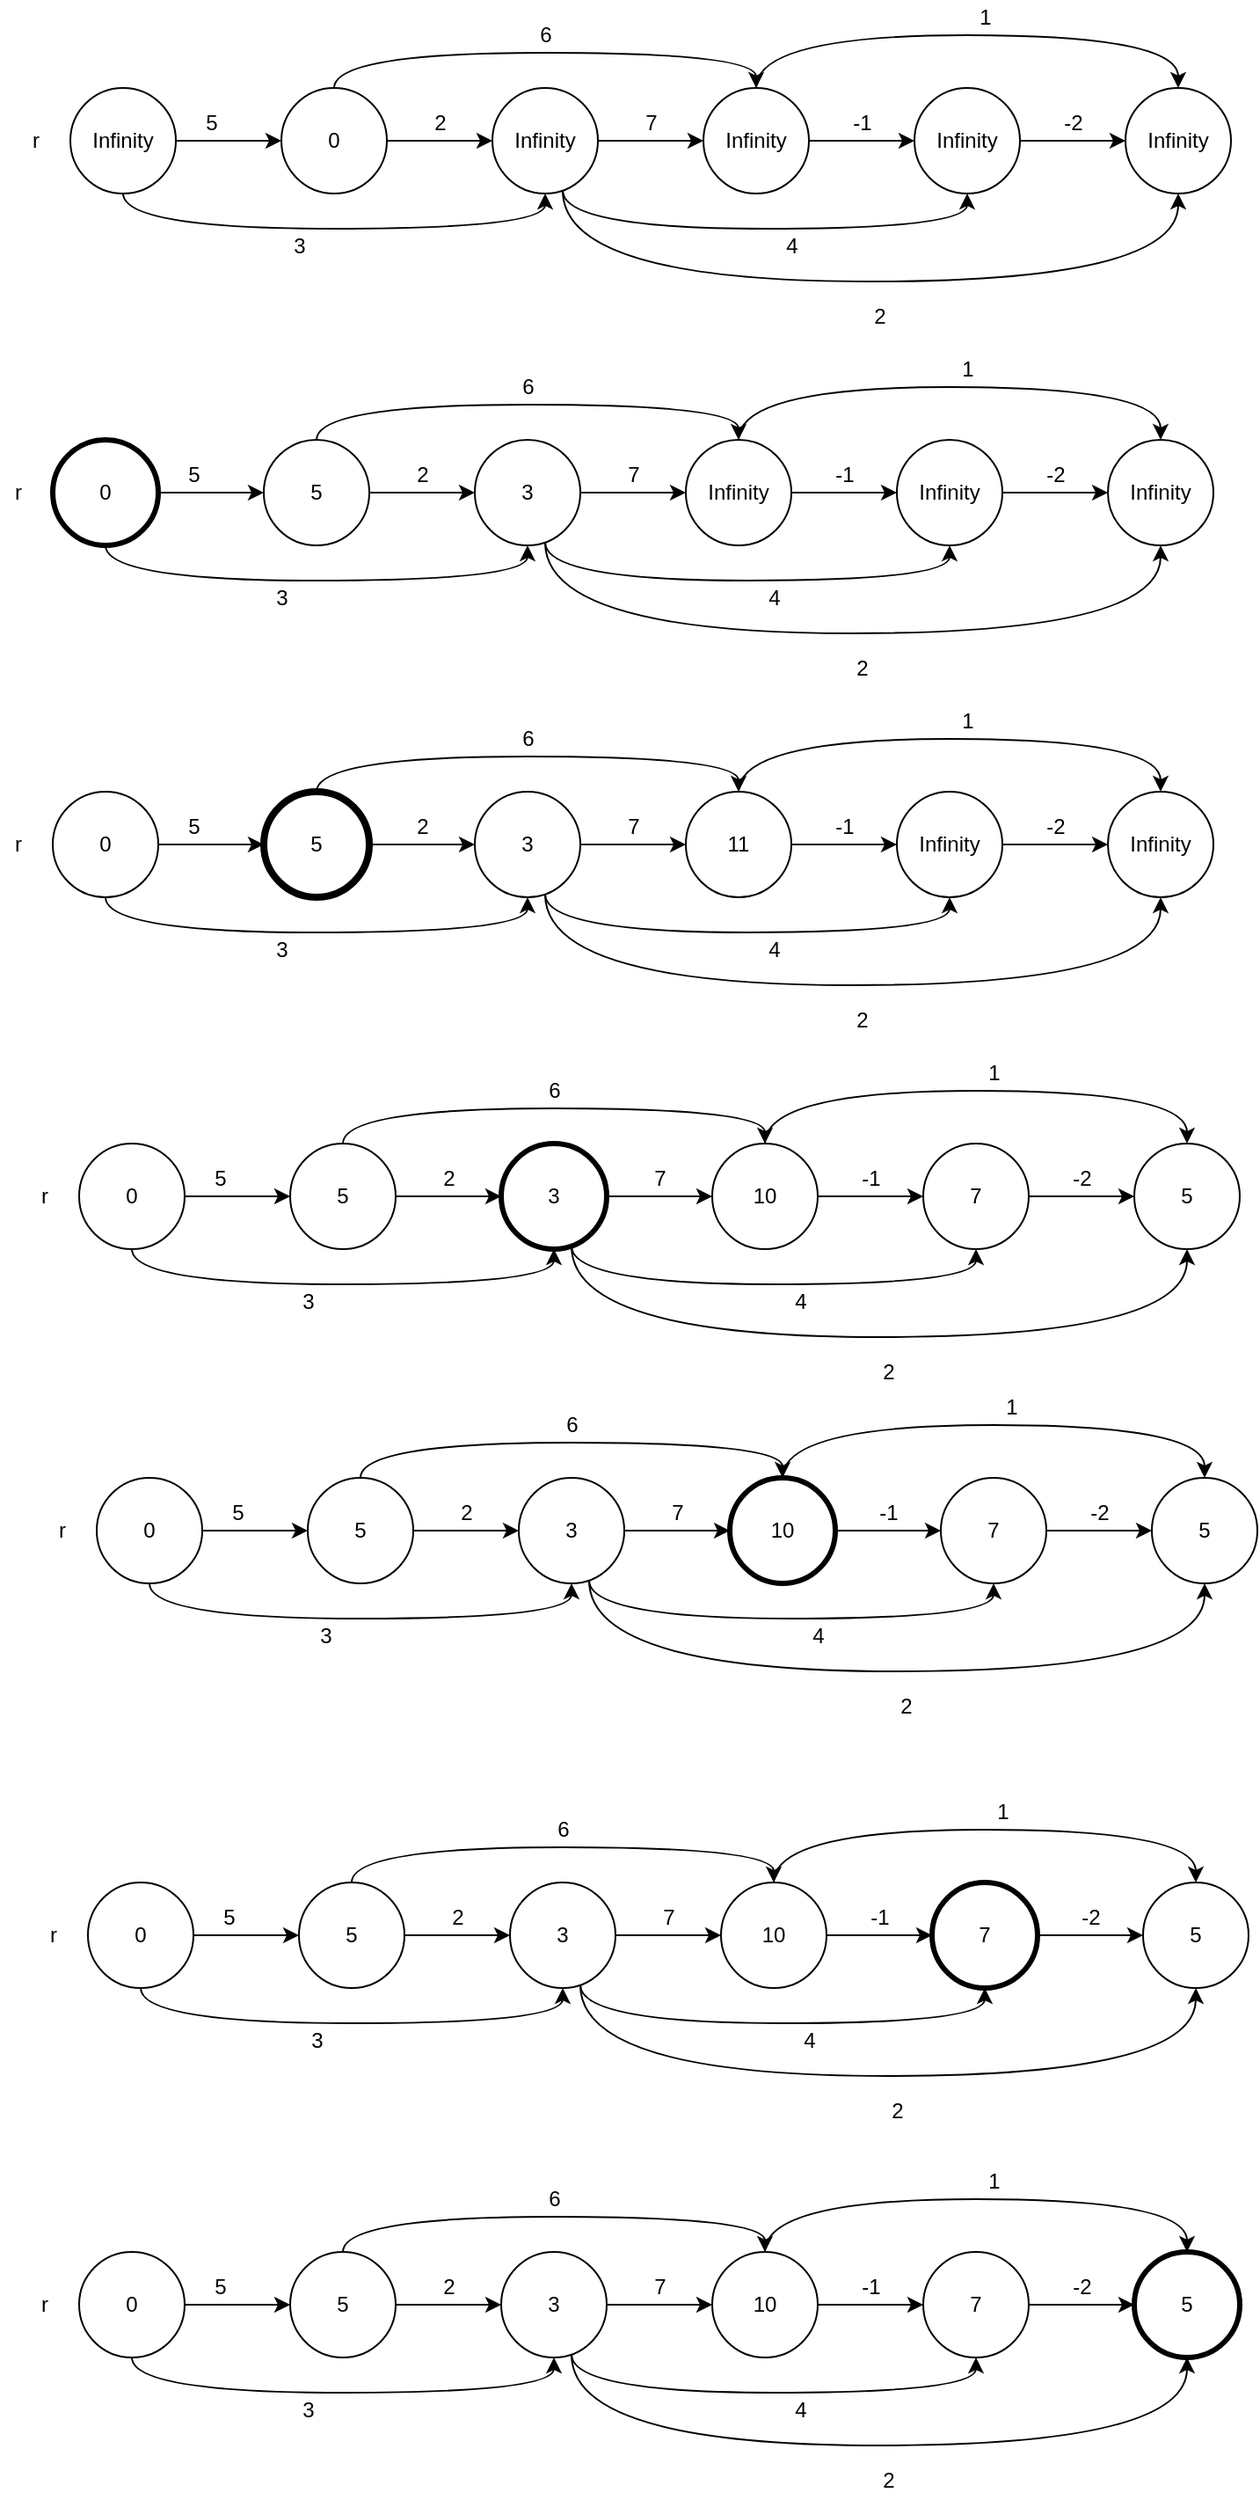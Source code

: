 <mxfile version="14.6.0" type="device"><diagram id="MINgCOxKDOlC4_iPO4Oq" name="Page-1"><mxGraphModel dx="1502" dy="604" grid="1" gridSize="10" guides="1" tooltips="1" connect="1" arrows="1" fold="1" page="1" pageScale="1" pageWidth="850" pageHeight="1100" math="0" shadow="0"><root><mxCell id="0"/><mxCell id="1" parent="0"/><mxCell id="KbNJmmFO5Ffa2kqlinfO-1" value="Infinity" style="ellipse;whiteSpace=wrap;html=1;aspect=fixed;" vertex="1" parent="1"><mxGeometry x="680" y="80" width="60" height="60" as="geometry"/></mxCell><mxCell id="KbNJmmFO5Ffa2kqlinfO-23" style="edgeStyle=orthogonalEdgeStyle;curved=1;orthogonalLoop=1;jettySize=auto;html=1;entryX=0;entryY=0.5;entryDx=0;entryDy=0;" edge="1" parent="1" source="KbNJmmFO5Ffa2kqlinfO-14" target="KbNJmmFO5Ffa2kqlinfO-1"><mxGeometry relative="1" as="geometry"/></mxCell><mxCell id="KbNJmmFO5Ffa2kqlinfO-14" value="Infinity" style="ellipse;whiteSpace=wrap;html=1;aspect=fixed;" vertex="1" parent="1"><mxGeometry x="560" y="80" width="60" height="60" as="geometry"/></mxCell><mxCell id="KbNJmmFO5Ffa2kqlinfO-22" style="edgeStyle=orthogonalEdgeStyle;curved=1;orthogonalLoop=1;jettySize=auto;html=1;entryX=0;entryY=0.5;entryDx=0;entryDy=0;" edge="1" parent="1" source="KbNJmmFO5Ffa2kqlinfO-15" target="KbNJmmFO5Ffa2kqlinfO-14"><mxGeometry relative="1" as="geometry"/></mxCell><mxCell id="KbNJmmFO5Ffa2kqlinfO-28" style="edgeStyle=orthogonalEdgeStyle;curved=1;orthogonalLoop=1;jettySize=auto;html=1;entryX=0.5;entryY=0;entryDx=0;entryDy=0;" edge="1" parent="1" source="KbNJmmFO5Ffa2kqlinfO-15" target="KbNJmmFO5Ffa2kqlinfO-1"><mxGeometry relative="1" as="geometry"><Array as="points"><mxPoint x="470" y="50"/><mxPoint x="710" y="50"/></Array></mxGeometry></mxCell><mxCell id="KbNJmmFO5Ffa2kqlinfO-15" value="Infinity" style="ellipse;whiteSpace=wrap;html=1;aspect=fixed;" vertex="1" parent="1"><mxGeometry x="440" y="80" width="60" height="60" as="geometry"/></mxCell><mxCell id="KbNJmmFO5Ffa2kqlinfO-21" style="edgeStyle=orthogonalEdgeStyle;curved=1;orthogonalLoop=1;jettySize=auto;html=1;entryX=0;entryY=0.5;entryDx=0;entryDy=0;" edge="1" parent="1" source="KbNJmmFO5Ffa2kqlinfO-16" target="KbNJmmFO5Ffa2kqlinfO-15"><mxGeometry relative="1" as="geometry"/></mxCell><mxCell id="KbNJmmFO5Ffa2kqlinfO-25" style="edgeStyle=orthogonalEdgeStyle;curved=1;orthogonalLoop=1;jettySize=auto;html=1;entryX=0.5;entryY=1;entryDx=0;entryDy=0;" edge="1" parent="1" source="KbNJmmFO5Ffa2kqlinfO-16" target="KbNJmmFO5Ffa2kqlinfO-14"><mxGeometry relative="1" as="geometry"><Array as="points"><mxPoint x="360" y="160"/><mxPoint x="590" y="160"/></Array></mxGeometry></mxCell><mxCell id="KbNJmmFO5Ffa2kqlinfO-26" style="edgeStyle=orthogonalEdgeStyle;curved=1;orthogonalLoop=1;jettySize=auto;html=1;entryX=0.5;entryY=1;entryDx=0;entryDy=0;" edge="1" parent="1" source="KbNJmmFO5Ffa2kqlinfO-16" target="KbNJmmFO5Ffa2kqlinfO-1"><mxGeometry relative="1" as="geometry"><Array as="points"><mxPoint x="360" y="190"/><mxPoint x="710" y="190"/></Array></mxGeometry></mxCell><mxCell id="KbNJmmFO5Ffa2kqlinfO-16" value="Infinity" style="ellipse;whiteSpace=wrap;html=1;aspect=fixed;" vertex="1" parent="1"><mxGeometry x="320" y="80" width="60" height="60" as="geometry"/></mxCell><mxCell id="KbNJmmFO5Ffa2kqlinfO-20" style="edgeStyle=orthogonalEdgeStyle;curved=1;orthogonalLoop=1;jettySize=auto;html=1;entryX=0;entryY=0.5;entryDx=0;entryDy=0;" edge="1" parent="1" source="KbNJmmFO5Ffa2kqlinfO-17" target="KbNJmmFO5Ffa2kqlinfO-16"><mxGeometry relative="1" as="geometry"/></mxCell><mxCell id="KbNJmmFO5Ffa2kqlinfO-27" style="edgeStyle=orthogonalEdgeStyle;curved=1;orthogonalLoop=1;jettySize=auto;html=1;entryX=0.5;entryY=0;entryDx=0;entryDy=0;" edge="1" parent="1" source="KbNJmmFO5Ffa2kqlinfO-17" target="KbNJmmFO5Ffa2kqlinfO-15"><mxGeometry relative="1" as="geometry"><Array as="points"><mxPoint x="230" y="60"/><mxPoint x="470" y="60"/></Array></mxGeometry></mxCell><mxCell id="KbNJmmFO5Ffa2kqlinfO-17" value="0" style="ellipse;whiteSpace=wrap;html=1;aspect=fixed;" vertex="1" parent="1"><mxGeometry x="200" y="80" width="60" height="60" as="geometry"/></mxCell><mxCell id="KbNJmmFO5Ffa2kqlinfO-19" style="edgeStyle=orthogonalEdgeStyle;curved=1;orthogonalLoop=1;jettySize=auto;html=1;entryX=0;entryY=0.5;entryDx=0;entryDy=0;" edge="1" parent="1" source="KbNJmmFO5Ffa2kqlinfO-18" target="KbNJmmFO5Ffa2kqlinfO-17"><mxGeometry relative="1" as="geometry"/></mxCell><mxCell id="KbNJmmFO5Ffa2kqlinfO-24" style="edgeStyle=orthogonalEdgeStyle;curved=1;orthogonalLoop=1;jettySize=auto;html=1;entryX=0.5;entryY=1;entryDx=0;entryDy=0;" edge="1" parent="1" source="KbNJmmFO5Ffa2kqlinfO-18" target="KbNJmmFO5Ffa2kqlinfO-16"><mxGeometry relative="1" as="geometry"><Array as="points"><mxPoint x="110" y="160"/><mxPoint x="350" y="160"/></Array></mxGeometry></mxCell><mxCell id="KbNJmmFO5Ffa2kqlinfO-18" value="Infinity" style="ellipse;whiteSpace=wrap;html=1;aspect=fixed;" vertex="1" parent="1"><mxGeometry x="80" y="80" width="60" height="60" as="geometry"/></mxCell><mxCell id="KbNJmmFO5Ffa2kqlinfO-30" value="r" style="text;html=1;align=center;verticalAlign=middle;resizable=0;points=[];autosize=1;strokeColor=none;" vertex="1" parent="1"><mxGeometry x="50" y="100" width="20" height="20" as="geometry"/></mxCell><mxCell id="KbNJmmFO5Ffa2kqlinfO-31" value="5" style="text;html=1;align=center;verticalAlign=middle;resizable=0;points=[];autosize=1;strokeColor=none;" vertex="1" parent="1"><mxGeometry x="150" y="90" width="20" height="20" as="geometry"/></mxCell><mxCell id="KbNJmmFO5Ffa2kqlinfO-32" value="3" style="text;html=1;align=center;verticalAlign=middle;resizable=0;points=[];autosize=1;strokeColor=none;" vertex="1" parent="1"><mxGeometry x="200" y="160" width="20" height="20" as="geometry"/></mxCell><mxCell id="KbNJmmFO5Ffa2kqlinfO-33" value="2" style="text;html=1;align=center;verticalAlign=middle;resizable=0;points=[];autosize=1;strokeColor=none;" vertex="1" parent="1"><mxGeometry x="280" y="90" width="20" height="20" as="geometry"/></mxCell><mxCell id="KbNJmmFO5Ffa2kqlinfO-34" value="6" style="text;html=1;align=center;verticalAlign=middle;resizable=0;points=[];autosize=1;strokeColor=none;" vertex="1" parent="1"><mxGeometry x="340" y="40" width="20" height="20" as="geometry"/></mxCell><mxCell id="KbNJmmFO5Ffa2kqlinfO-35" value="7" style="text;html=1;align=center;verticalAlign=middle;resizable=0;points=[];autosize=1;strokeColor=none;" vertex="1" parent="1"><mxGeometry x="400" y="90" width="20" height="20" as="geometry"/></mxCell><mxCell id="KbNJmmFO5Ffa2kqlinfO-36" value="4" style="text;html=1;align=center;verticalAlign=middle;resizable=0;points=[];autosize=1;strokeColor=none;" vertex="1" parent="1"><mxGeometry x="480" y="160" width="20" height="20" as="geometry"/></mxCell><mxCell id="KbNJmmFO5Ffa2kqlinfO-37" value="2" style="text;html=1;align=center;verticalAlign=middle;resizable=0;points=[];autosize=1;strokeColor=none;" vertex="1" parent="1"><mxGeometry x="530" y="200" width="20" height="20" as="geometry"/></mxCell><mxCell id="KbNJmmFO5Ffa2kqlinfO-38" value="-1" style="text;html=1;align=center;verticalAlign=middle;resizable=0;points=[];autosize=1;strokeColor=none;" vertex="1" parent="1"><mxGeometry x="515" y="90" width="30" height="20" as="geometry"/></mxCell><mxCell id="KbNJmmFO5Ffa2kqlinfO-39" value="1" style="text;html=1;align=center;verticalAlign=middle;resizable=0;points=[];autosize=1;strokeColor=none;" vertex="1" parent="1"><mxGeometry x="590" y="30" width="20" height="20" as="geometry"/></mxCell><mxCell id="KbNJmmFO5Ffa2kqlinfO-40" value="-2" style="text;html=1;align=center;verticalAlign=middle;resizable=0;points=[];autosize=1;strokeColor=none;" vertex="1" parent="1"><mxGeometry x="635" y="90" width="30" height="20" as="geometry"/></mxCell><mxCell id="KbNJmmFO5Ffa2kqlinfO-41" value="Infinity" style="ellipse;whiteSpace=wrap;html=1;aspect=fixed;" vertex="1" parent="1"><mxGeometry x="670" y="280" width="60" height="60" as="geometry"/></mxCell><mxCell id="KbNJmmFO5Ffa2kqlinfO-42" style="edgeStyle=orthogonalEdgeStyle;curved=1;orthogonalLoop=1;jettySize=auto;html=1;entryX=0;entryY=0.5;entryDx=0;entryDy=0;" edge="1" parent="1" source="KbNJmmFO5Ffa2kqlinfO-43" target="KbNJmmFO5Ffa2kqlinfO-41"><mxGeometry relative="1" as="geometry"/></mxCell><mxCell id="KbNJmmFO5Ffa2kqlinfO-43" value="Infinity" style="ellipse;whiteSpace=wrap;html=1;aspect=fixed;" vertex="1" parent="1"><mxGeometry x="550" y="280" width="60" height="60" as="geometry"/></mxCell><mxCell id="KbNJmmFO5Ffa2kqlinfO-44" style="edgeStyle=orthogonalEdgeStyle;curved=1;orthogonalLoop=1;jettySize=auto;html=1;entryX=0;entryY=0.5;entryDx=0;entryDy=0;" edge="1" parent="1" source="KbNJmmFO5Ffa2kqlinfO-46" target="KbNJmmFO5Ffa2kqlinfO-43"><mxGeometry relative="1" as="geometry"/></mxCell><mxCell id="KbNJmmFO5Ffa2kqlinfO-45" style="edgeStyle=orthogonalEdgeStyle;curved=1;orthogonalLoop=1;jettySize=auto;html=1;entryX=0.5;entryY=0;entryDx=0;entryDy=0;" edge="1" parent="1" source="KbNJmmFO5Ffa2kqlinfO-46" target="KbNJmmFO5Ffa2kqlinfO-41"><mxGeometry relative="1" as="geometry"><Array as="points"><mxPoint x="460" y="250"/><mxPoint x="700" y="250"/></Array></mxGeometry></mxCell><mxCell id="KbNJmmFO5Ffa2kqlinfO-46" value="Infinity" style="ellipse;whiteSpace=wrap;html=1;aspect=fixed;" vertex="1" parent="1"><mxGeometry x="430" y="280" width="60" height="60" as="geometry"/></mxCell><mxCell id="KbNJmmFO5Ffa2kqlinfO-47" style="edgeStyle=orthogonalEdgeStyle;curved=1;orthogonalLoop=1;jettySize=auto;html=1;entryX=0;entryY=0.5;entryDx=0;entryDy=0;" edge="1" parent="1" source="KbNJmmFO5Ffa2kqlinfO-50" target="KbNJmmFO5Ffa2kqlinfO-46"><mxGeometry relative="1" as="geometry"/></mxCell><mxCell id="KbNJmmFO5Ffa2kqlinfO-48" style="edgeStyle=orthogonalEdgeStyle;curved=1;orthogonalLoop=1;jettySize=auto;html=1;entryX=0.5;entryY=1;entryDx=0;entryDy=0;" edge="1" parent="1" source="KbNJmmFO5Ffa2kqlinfO-50" target="KbNJmmFO5Ffa2kqlinfO-43"><mxGeometry relative="1" as="geometry"><Array as="points"><mxPoint x="350" y="360"/><mxPoint x="580" y="360"/></Array></mxGeometry></mxCell><mxCell id="KbNJmmFO5Ffa2kqlinfO-49" style="edgeStyle=orthogonalEdgeStyle;curved=1;orthogonalLoop=1;jettySize=auto;html=1;entryX=0.5;entryY=1;entryDx=0;entryDy=0;" edge="1" parent="1" source="KbNJmmFO5Ffa2kqlinfO-50" target="KbNJmmFO5Ffa2kqlinfO-41"><mxGeometry relative="1" as="geometry"><Array as="points"><mxPoint x="350" y="390"/><mxPoint x="700" y="390"/></Array></mxGeometry></mxCell><mxCell id="KbNJmmFO5Ffa2kqlinfO-50" value="3" style="ellipse;whiteSpace=wrap;html=1;aspect=fixed;" vertex="1" parent="1"><mxGeometry x="310" y="280" width="60" height="60" as="geometry"/></mxCell><mxCell id="KbNJmmFO5Ffa2kqlinfO-51" style="edgeStyle=orthogonalEdgeStyle;curved=1;orthogonalLoop=1;jettySize=auto;html=1;entryX=0;entryY=0.5;entryDx=0;entryDy=0;" edge="1" parent="1" source="KbNJmmFO5Ffa2kqlinfO-53" target="KbNJmmFO5Ffa2kqlinfO-50"><mxGeometry relative="1" as="geometry"/></mxCell><mxCell id="KbNJmmFO5Ffa2kqlinfO-52" style="edgeStyle=orthogonalEdgeStyle;curved=1;orthogonalLoop=1;jettySize=auto;html=1;entryX=0.5;entryY=0;entryDx=0;entryDy=0;" edge="1" parent="1" source="KbNJmmFO5Ffa2kqlinfO-53" target="KbNJmmFO5Ffa2kqlinfO-46"><mxGeometry relative="1" as="geometry"><Array as="points"><mxPoint x="220" y="260"/><mxPoint x="460" y="260"/></Array></mxGeometry></mxCell><mxCell id="KbNJmmFO5Ffa2kqlinfO-53" value="5" style="ellipse;whiteSpace=wrap;html=1;aspect=fixed;" vertex="1" parent="1"><mxGeometry x="190" y="280" width="60" height="60" as="geometry"/></mxCell><mxCell id="KbNJmmFO5Ffa2kqlinfO-54" style="edgeStyle=orthogonalEdgeStyle;curved=1;orthogonalLoop=1;jettySize=auto;html=1;entryX=0;entryY=0.5;entryDx=0;entryDy=0;" edge="1" parent="1" source="KbNJmmFO5Ffa2kqlinfO-56" target="KbNJmmFO5Ffa2kqlinfO-53"><mxGeometry relative="1" as="geometry"/></mxCell><mxCell id="KbNJmmFO5Ffa2kqlinfO-55" style="edgeStyle=orthogonalEdgeStyle;curved=1;orthogonalLoop=1;jettySize=auto;html=1;entryX=0.5;entryY=1;entryDx=0;entryDy=0;" edge="1" parent="1" source="KbNJmmFO5Ffa2kqlinfO-56" target="KbNJmmFO5Ffa2kqlinfO-50"><mxGeometry relative="1" as="geometry"><Array as="points"><mxPoint x="100" y="360"/><mxPoint x="340" y="360"/></Array></mxGeometry></mxCell><mxCell id="KbNJmmFO5Ffa2kqlinfO-56" value="0" style="ellipse;whiteSpace=wrap;html=1;aspect=fixed;strokeWidth=3;" vertex="1" parent="1"><mxGeometry x="70" y="280" width="60" height="60" as="geometry"/></mxCell><mxCell id="KbNJmmFO5Ffa2kqlinfO-57" value="r" style="text;html=1;align=center;verticalAlign=middle;resizable=0;points=[];autosize=1;strokeColor=none;" vertex="1" parent="1"><mxGeometry x="40" y="300" width="20" height="20" as="geometry"/></mxCell><mxCell id="KbNJmmFO5Ffa2kqlinfO-58" value="5" style="text;html=1;align=center;verticalAlign=middle;resizable=0;points=[];autosize=1;strokeColor=none;" vertex="1" parent="1"><mxGeometry x="140" y="290" width="20" height="20" as="geometry"/></mxCell><mxCell id="KbNJmmFO5Ffa2kqlinfO-59" value="3" style="text;html=1;align=center;verticalAlign=middle;resizable=0;points=[];autosize=1;strokeColor=none;" vertex="1" parent="1"><mxGeometry x="190" y="360" width="20" height="20" as="geometry"/></mxCell><mxCell id="KbNJmmFO5Ffa2kqlinfO-60" value="2" style="text;html=1;align=center;verticalAlign=middle;resizable=0;points=[];autosize=1;strokeColor=none;" vertex="1" parent="1"><mxGeometry x="270" y="290" width="20" height="20" as="geometry"/></mxCell><mxCell id="KbNJmmFO5Ffa2kqlinfO-61" value="6" style="text;html=1;align=center;verticalAlign=middle;resizable=0;points=[];autosize=1;strokeColor=none;" vertex="1" parent="1"><mxGeometry x="330" y="240" width="20" height="20" as="geometry"/></mxCell><mxCell id="KbNJmmFO5Ffa2kqlinfO-62" value="7" style="text;html=1;align=center;verticalAlign=middle;resizable=0;points=[];autosize=1;strokeColor=none;" vertex="1" parent="1"><mxGeometry x="390" y="290" width="20" height="20" as="geometry"/></mxCell><mxCell id="KbNJmmFO5Ffa2kqlinfO-63" value="4" style="text;html=1;align=center;verticalAlign=middle;resizable=0;points=[];autosize=1;strokeColor=none;" vertex="1" parent="1"><mxGeometry x="470" y="360" width="20" height="20" as="geometry"/></mxCell><mxCell id="KbNJmmFO5Ffa2kqlinfO-64" value="2" style="text;html=1;align=center;verticalAlign=middle;resizable=0;points=[];autosize=1;strokeColor=none;" vertex="1" parent="1"><mxGeometry x="520" y="400" width="20" height="20" as="geometry"/></mxCell><mxCell id="KbNJmmFO5Ffa2kqlinfO-65" value="-1" style="text;html=1;align=center;verticalAlign=middle;resizable=0;points=[];autosize=1;strokeColor=none;" vertex="1" parent="1"><mxGeometry x="505" y="290" width="30" height="20" as="geometry"/></mxCell><mxCell id="KbNJmmFO5Ffa2kqlinfO-66" value="1" style="text;html=1;align=center;verticalAlign=middle;resizable=0;points=[];autosize=1;strokeColor=none;" vertex="1" parent="1"><mxGeometry x="580" y="230" width="20" height="20" as="geometry"/></mxCell><mxCell id="KbNJmmFO5Ffa2kqlinfO-67" value="-2" style="text;html=1;align=center;verticalAlign=middle;resizable=0;points=[];autosize=1;strokeColor=none;" vertex="1" parent="1"><mxGeometry x="625" y="290" width="30" height="20" as="geometry"/></mxCell><mxCell id="KbNJmmFO5Ffa2kqlinfO-95" value="Infinity" style="ellipse;whiteSpace=wrap;html=1;aspect=fixed;" vertex="1" parent="1"><mxGeometry x="670" y="480" width="60" height="60" as="geometry"/></mxCell><mxCell id="KbNJmmFO5Ffa2kqlinfO-96" style="edgeStyle=orthogonalEdgeStyle;curved=1;orthogonalLoop=1;jettySize=auto;html=1;entryX=0;entryY=0.5;entryDx=0;entryDy=0;" edge="1" parent="1" source="KbNJmmFO5Ffa2kqlinfO-97" target="KbNJmmFO5Ffa2kqlinfO-95"><mxGeometry relative="1" as="geometry"/></mxCell><mxCell id="KbNJmmFO5Ffa2kqlinfO-97" value="Infinity" style="ellipse;whiteSpace=wrap;html=1;aspect=fixed;" vertex="1" parent="1"><mxGeometry x="550" y="480" width="60" height="60" as="geometry"/></mxCell><mxCell id="KbNJmmFO5Ffa2kqlinfO-98" style="edgeStyle=orthogonalEdgeStyle;curved=1;orthogonalLoop=1;jettySize=auto;html=1;entryX=0;entryY=0.5;entryDx=0;entryDy=0;" edge="1" parent="1" source="KbNJmmFO5Ffa2kqlinfO-100" target="KbNJmmFO5Ffa2kqlinfO-97"><mxGeometry relative="1" as="geometry"/></mxCell><mxCell id="KbNJmmFO5Ffa2kqlinfO-99" style="edgeStyle=orthogonalEdgeStyle;curved=1;orthogonalLoop=1;jettySize=auto;html=1;entryX=0.5;entryY=0;entryDx=0;entryDy=0;" edge="1" parent="1" source="KbNJmmFO5Ffa2kqlinfO-100" target="KbNJmmFO5Ffa2kqlinfO-95"><mxGeometry relative="1" as="geometry"><Array as="points"><mxPoint x="460" y="450"/><mxPoint x="700" y="450"/></Array></mxGeometry></mxCell><mxCell id="KbNJmmFO5Ffa2kqlinfO-100" value="11" style="ellipse;whiteSpace=wrap;html=1;aspect=fixed;" vertex="1" parent="1"><mxGeometry x="430" y="480" width="60" height="60" as="geometry"/></mxCell><mxCell id="KbNJmmFO5Ffa2kqlinfO-101" style="edgeStyle=orthogonalEdgeStyle;curved=1;orthogonalLoop=1;jettySize=auto;html=1;entryX=0;entryY=0.5;entryDx=0;entryDy=0;" edge="1" parent="1" source="KbNJmmFO5Ffa2kqlinfO-104" target="KbNJmmFO5Ffa2kqlinfO-100"><mxGeometry relative="1" as="geometry"/></mxCell><mxCell id="KbNJmmFO5Ffa2kqlinfO-102" style="edgeStyle=orthogonalEdgeStyle;curved=1;orthogonalLoop=1;jettySize=auto;html=1;entryX=0.5;entryY=1;entryDx=0;entryDy=0;" edge="1" parent="1" source="KbNJmmFO5Ffa2kqlinfO-104" target="KbNJmmFO5Ffa2kqlinfO-97"><mxGeometry relative="1" as="geometry"><Array as="points"><mxPoint x="350" y="560"/><mxPoint x="580" y="560"/></Array></mxGeometry></mxCell><mxCell id="KbNJmmFO5Ffa2kqlinfO-103" style="edgeStyle=orthogonalEdgeStyle;curved=1;orthogonalLoop=1;jettySize=auto;html=1;entryX=0.5;entryY=1;entryDx=0;entryDy=0;" edge="1" parent="1" source="KbNJmmFO5Ffa2kqlinfO-104" target="KbNJmmFO5Ffa2kqlinfO-95"><mxGeometry relative="1" as="geometry"><Array as="points"><mxPoint x="350" y="590"/><mxPoint x="700" y="590"/></Array></mxGeometry></mxCell><mxCell id="KbNJmmFO5Ffa2kqlinfO-104" value="3" style="ellipse;whiteSpace=wrap;html=1;aspect=fixed;" vertex="1" parent="1"><mxGeometry x="310" y="480" width="60" height="60" as="geometry"/></mxCell><mxCell id="KbNJmmFO5Ffa2kqlinfO-105" style="edgeStyle=orthogonalEdgeStyle;curved=1;orthogonalLoop=1;jettySize=auto;html=1;entryX=0;entryY=0.5;entryDx=0;entryDy=0;" edge="1" parent="1" source="KbNJmmFO5Ffa2kqlinfO-107" target="KbNJmmFO5Ffa2kqlinfO-104"><mxGeometry relative="1" as="geometry"/></mxCell><mxCell id="KbNJmmFO5Ffa2kqlinfO-106" style="edgeStyle=orthogonalEdgeStyle;curved=1;orthogonalLoop=1;jettySize=auto;html=1;entryX=0.5;entryY=0;entryDx=0;entryDy=0;" edge="1" parent="1" source="KbNJmmFO5Ffa2kqlinfO-107" target="KbNJmmFO5Ffa2kqlinfO-100"><mxGeometry relative="1" as="geometry"><Array as="points"><mxPoint x="220" y="460"/><mxPoint x="460" y="460"/></Array></mxGeometry></mxCell><mxCell id="KbNJmmFO5Ffa2kqlinfO-107" value="5" style="ellipse;whiteSpace=wrap;html=1;aspect=fixed;strokeWidth=4;" vertex="1" parent="1"><mxGeometry x="190" y="480" width="60" height="60" as="geometry"/></mxCell><mxCell id="KbNJmmFO5Ffa2kqlinfO-108" style="edgeStyle=orthogonalEdgeStyle;curved=1;orthogonalLoop=1;jettySize=auto;html=1;entryX=0;entryY=0.5;entryDx=0;entryDy=0;" edge="1" parent="1" source="KbNJmmFO5Ffa2kqlinfO-110" target="KbNJmmFO5Ffa2kqlinfO-107"><mxGeometry relative="1" as="geometry"/></mxCell><mxCell id="KbNJmmFO5Ffa2kqlinfO-109" style="edgeStyle=orthogonalEdgeStyle;curved=1;orthogonalLoop=1;jettySize=auto;html=1;entryX=0.5;entryY=1;entryDx=0;entryDy=0;" edge="1" parent="1" source="KbNJmmFO5Ffa2kqlinfO-110" target="KbNJmmFO5Ffa2kqlinfO-104"><mxGeometry relative="1" as="geometry"><Array as="points"><mxPoint x="100" y="560"/><mxPoint x="340" y="560"/></Array></mxGeometry></mxCell><mxCell id="KbNJmmFO5Ffa2kqlinfO-110" value="0" style="ellipse;whiteSpace=wrap;html=1;aspect=fixed;" vertex="1" parent="1"><mxGeometry x="70" y="480" width="60" height="60" as="geometry"/></mxCell><mxCell id="KbNJmmFO5Ffa2kqlinfO-111" value="r" style="text;html=1;align=center;verticalAlign=middle;resizable=0;points=[];autosize=1;strokeColor=none;" vertex="1" parent="1"><mxGeometry x="40" y="500" width="20" height="20" as="geometry"/></mxCell><mxCell id="KbNJmmFO5Ffa2kqlinfO-112" value="5" style="text;html=1;align=center;verticalAlign=middle;resizable=0;points=[];autosize=1;strokeColor=none;" vertex="1" parent="1"><mxGeometry x="140" y="490" width="20" height="20" as="geometry"/></mxCell><mxCell id="KbNJmmFO5Ffa2kqlinfO-113" value="3" style="text;html=1;align=center;verticalAlign=middle;resizable=0;points=[];autosize=1;strokeColor=none;" vertex="1" parent="1"><mxGeometry x="190" y="560" width="20" height="20" as="geometry"/></mxCell><mxCell id="KbNJmmFO5Ffa2kqlinfO-114" value="2" style="text;html=1;align=center;verticalAlign=middle;resizable=0;points=[];autosize=1;strokeColor=none;" vertex="1" parent="1"><mxGeometry x="270" y="490" width="20" height="20" as="geometry"/></mxCell><mxCell id="KbNJmmFO5Ffa2kqlinfO-115" value="6" style="text;html=1;align=center;verticalAlign=middle;resizable=0;points=[];autosize=1;strokeColor=none;" vertex="1" parent="1"><mxGeometry x="330" y="440" width="20" height="20" as="geometry"/></mxCell><mxCell id="KbNJmmFO5Ffa2kqlinfO-116" value="7" style="text;html=1;align=center;verticalAlign=middle;resizable=0;points=[];autosize=1;strokeColor=none;" vertex="1" parent="1"><mxGeometry x="390" y="490" width="20" height="20" as="geometry"/></mxCell><mxCell id="KbNJmmFO5Ffa2kqlinfO-117" value="4" style="text;html=1;align=center;verticalAlign=middle;resizable=0;points=[];autosize=1;strokeColor=none;" vertex="1" parent="1"><mxGeometry x="470" y="560" width="20" height="20" as="geometry"/></mxCell><mxCell id="KbNJmmFO5Ffa2kqlinfO-118" value="2" style="text;html=1;align=center;verticalAlign=middle;resizable=0;points=[];autosize=1;strokeColor=none;" vertex="1" parent="1"><mxGeometry x="520" y="600" width="20" height="20" as="geometry"/></mxCell><mxCell id="KbNJmmFO5Ffa2kqlinfO-119" value="-1" style="text;html=1;align=center;verticalAlign=middle;resizable=0;points=[];autosize=1;strokeColor=none;" vertex="1" parent="1"><mxGeometry x="505" y="490" width="30" height="20" as="geometry"/></mxCell><mxCell id="KbNJmmFO5Ffa2kqlinfO-120" value="1" style="text;html=1;align=center;verticalAlign=middle;resizable=0;points=[];autosize=1;strokeColor=none;" vertex="1" parent="1"><mxGeometry x="580" y="430" width="20" height="20" as="geometry"/></mxCell><mxCell id="KbNJmmFO5Ffa2kqlinfO-121" value="-2" style="text;html=1;align=center;verticalAlign=middle;resizable=0;points=[];autosize=1;strokeColor=none;" vertex="1" parent="1"><mxGeometry x="625" y="490" width="30" height="20" as="geometry"/></mxCell><mxCell id="KbNJmmFO5Ffa2kqlinfO-122" value="5" style="ellipse;whiteSpace=wrap;html=1;aspect=fixed;" vertex="1" parent="1"><mxGeometry x="685" y="680" width="60" height="60" as="geometry"/></mxCell><mxCell id="KbNJmmFO5Ffa2kqlinfO-123" style="edgeStyle=orthogonalEdgeStyle;curved=1;orthogonalLoop=1;jettySize=auto;html=1;entryX=0;entryY=0.5;entryDx=0;entryDy=0;" edge="1" parent="1" source="KbNJmmFO5Ffa2kqlinfO-124" target="KbNJmmFO5Ffa2kqlinfO-122"><mxGeometry relative="1" as="geometry"/></mxCell><mxCell id="KbNJmmFO5Ffa2kqlinfO-124" value="7" style="ellipse;whiteSpace=wrap;html=1;aspect=fixed;" vertex="1" parent="1"><mxGeometry x="565" y="680" width="60" height="60" as="geometry"/></mxCell><mxCell id="KbNJmmFO5Ffa2kqlinfO-125" style="edgeStyle=orthogonalEdgeStyle;curved=1;orthogonalLoop=1;jettySize=auto;html=1;entryX=0;entryY=0.5;entryDx=0;entryDy=0;" edge="1" parent="1" source="KbNJmmFO5Ffa2kqlinfO-127" target="KbNJmmFO5Ffa2kqlinfO-124"><mxGeometry relative="1" as="geometry"/></mxCell><mxCell id="KbNJmmFO5Ffa2kqlinfO-126" style="edgeStyle=orthogonalEdgeStyle;curved=1;orthogonalLoop=1;jettySize=auto;html=1;entryX=0.5;entryY=0;entryDx=0;entryDy=0;" edge="1" parent="1" source="KbNJmmFO5Ffa2kqlinfO-127" target="KbNJmmFO5Ffa2kqlinfO-122"><mxGeometry relative="1" as="geometry"><Array as="points"><mxPoint x="475" y="650"/><mxPoint x="715" y="650"/></Array></mxGeometry></mxCell><mxCell id="KbNJmmFO5Ffa2kqlinfO-127" value="10" style="ellipse;whiteSpace=wrap;html=1;aspect=fixed;" vertex="1" parent="1"><mxGeometry x="445" y="680" width="60" height="60" as="geometry"/></mxCell><mxCell id="KbNJmmFO5Ffa2kqlinfO-128" style="edgeStyle=orthogonalEdgeStyle;curved=1;orthogonalLoop=1;jettySize=auto;html=1;entryX=0;entryY=0.5;entryDx=0;entryDy=0;" edge="1" parent="1" source="KbNJmmFO5Ffa2kqlinfO-131" target="KbNJmmFO5Ffa2kqlinfO-127"><mxGeometry relative="1" as="geometry"/></mxCell><mxCell id="KbNJmmFO5Ffa2kqlinfO-129" style="edgeStyle=orthogonalEdgeStyle;curved=1;orthogonalLoop=1;jettySize=auto;html=1;entryX=0.5;entryY=1;entryDx=0;entryDy=0;" edge="1" parent="1" source="KbNJmmFO5Ffa2kqlinfO-131" target="KbNJmmFO5Ffa2kqlinfO-124"><mxGeometry relative="1" as="geometry"><Array as="points"><mxPoint x="365" y="760"/><mxPoint x="595" y="760"/></Array></mxGeometry></mxCell><mxCell id="KbNJmmFO5Ffa2kqlinfO-130" style="edgeStyle=orthogonalEdgeStyle;curved=1;orthogonalLoop=1;jettySize=auto;html=1;entryX=0.5;entryY=1;entryDx=0;entryDy=0;" edge="1" parent="1" source="KbNJmmFO5Ffa2kqlinfO-131" target="KbNJmmFO5Ffa2kqlinfO-122"><mxGeometry relative="1" as="geometry"><Array as="points"><mxPoint x="365" y="790"/><mxPoint x="715" y="790"/></Array></mxGeometry></mxCell><mxCell id="KbNJmmFO5Ffa2kqlinfO-131" value="3" style="ellipse;whiteSpace=wrap;html=1;aspect=fixed;strokeWidth=3;" vertex="1" parent="1"><mxGeometry x="325" y="680" width="60" height="60" as="geometry"/></mxCell><mxCell id="KbNJmmFO5Ffa2kqlinfO-132" style="edgeStyle=orthogonalEdgeStyle;curved=1;orthogonalLoop=1;jettySize=auto;html=1;entryX=0;entryY=0.5;entryDx=0;entryDy=0;" edge="1" parent="1" source="KbNJmmFO5Ffa2kqlinfO-134" target="KbNJmmFO5Ffa2kqlinfO-131"><mxGeometry relative="1" as="geometry"/></mxCell><mxCell id="KbNJmmFO5Ffa2kqlinfO-133" style="edgeStyle=orthogonalEdgeStyle;curved=1;orthogonalLoop=1;jettySize=auto;html=1;entryX=0.5;entryY=0;entryDx=0;entryDy=0;" edge="1" parent="1" source="KbNJmmFO5Ffa2kqlinfO-134" target="KbNJmmFO5Ffa2kqlinfO-127"><mxGeometry relative="1" as="geometry"><Array as="points"><mxPoint x="235" y="660"/><mxPoint x="475" y="660"/></Array></mxGeometry></mxCell><mxCell id="KbNJmmFO5Ffa2kqlinfO-134" value="5" style="ellipse;whiteSpace=wrap;html=1;aspect=fixed;" vertex="1" parent="1"><mxGeometry x="205" y="680" width="60" height="60" as="geometry"/></mxCell><mxCell id="KbNJmmFO5Ffa2kqlinfO-135" style="edgeStyle=orthogonalEdgeStyle;curved=1;orthogonalLoop=1;jettySize=auto;html=1;entryX=0;entryY=0.5;entryDx=0;entryDy=0;" edge="1" parent="1" source="KbNJmmFO5Ffa2kqlinfO-137" target="KbNJmmFO5Ffa2kqlinfO-134"><mxGeometry relative="1" as="geometry"/></mxCell><mxCell id="KbNJmmFO5Ffa2kqlinfO-136" style="edgeStyle=orthogonalEdgeStyle;curved=1;orthogonalLoop=1;jettySize=auto;html=1;entryX=0.5;entryY=1;entryDx=0;entryDy=0;" edge="1" parent="1" source="KbNJmmFO5Ffa2kqlinfO-137" target="KbNJmmFO5Ffa2kqlinfO-131"><mxGeometry relative="1" as="geometry"><Array as="points"><mxPoint x="115" y="760"/><mxPoint x="355" y="760"/></Array></mxGeometry></mxCell><mxCell id="KbNJmmFO5Ffa2kqlinfO-137" value="0" style="ellipse;whiteSpace=wrap;html=1;aspect=fixed;" vertex="1" parent="1"><mxGeometry x="85" y="680" width="60" height="60" as="geometry"/></mxCell><mxCell id="KbNJmmFO5Ffa2kqlinfO-138" value="r" style="text;html=1;align=center;verticalAlign=middle;resizable=0;points=[];autosize=1;strokeColor=none;" vertex="1" parent="1"><mxGeometry x="55" y="700" width="20" height="20" as="geometry"/></mxCell><mxCell id="KbNJmmFO5Ffa2kqlinfO-139" value="5" style="text;html=1;align=center;verticalAlign=middle;resizable=0;points=[];autosize=1;strokeColor=none;" vertex="1" parent="1"><mxGeometry x="155" y="690" width="20" height="20" as="geometry"/></mxCell><mxCell id="KbNJmmFO5Ffa2kqlinfO-140" value="3" style="text;html=1;align=center;verticalAlign=middle;resizable=0;points=[];autosize=1;strokeColor=none;" vertex="1" parent="1"><mxGeometry x="205" y="760" width="20" height="20" as="geometry"/></mxCell><mxCell id="KbNJmmFO5Ffa2kqlinfO-141" value="2" style="text;html=1;align=center;verticalAlign=middle;resizable=0;points=[];autosize=1;strokeColor=none;" vertex="1" parent="1"><mxGeometry x="285" y="690" width="20" height="20" as="geometry"/></mxCell><mxCell id="KbNJmmFO5Ffa2kqlinfO-142" value="6" style="text;html=1;align=center;verticalAlign=middle;resizable=0;points=[];autosize=1;strokeColor=none;" vertex="1" parent="1"><mxGeometry x="345" y="640" width="20" height="20" as="geometry"/></mxCell><mxCell id="KbNJmmFO5Ffa2kqlinfO-143" value="7" style="text;html=1;align=center;verticalAlign=middle;resizable=0;points=[];autosize=1;strokeColor=none;" vertex="1" parent="1"><mxGeometry x="405" y="690" width="20" height="20" as="geometry"/></mxCell><mxCell id="KbNJmmFO5Ffa2kqlinfO-144" value="4" style="text;html=1;align=center;verticalAlign=middle;resizable=0;points=[];autosize=1;strokeColor=none;" vertex="1" parent="1"><mxGeometry x="485" y="760" width="20" height="20" as="geometry"/></mxCell><mxCell id="KbNJmmFO5Ffa2kqlinfO-145" value="2" style="text;html=1;align=center;verticalAlign=middle;resizable=0;points=[];autosize=1;strokeColor=none;" vertex="1" parent="1"><mxGeometry x="535" y="800" width="20" height="20" as="geometry"/></mxCell><mxCell id="KbNJmmFO5Ffa2kqlinfO-146" value="-1" style="text;html=1;align=center;verticalAlign=middle;resizable=0;points=[];autosize=1;strokeColor=none;" vertex="1" parent="1"><mxGeometry x="520" y="690" width="30" height="20" as="geometry"/></mxCell><mxCell id="KbNJmmFO5Ffa2kqlinfO-147" value="1" style="text;html=1;align=center;verticalAlign=middle;resizable=0;points=[];autosize=1;strokeColor=none;" vertex="1" parent="1"><mxGeometry x="595" y="630" width="20" height="20" as="geometry"/></mxCell><mxCell id="KbNJmmFO5Ffa2kqlinfO-148" value="-2" style="text;html=1;align=center;verticalAlign=middle;resizable=0;points=[];autosize=1;strokeColor=none;" vertex="1" parent="1"><mxGeometry x="640" y="690" width="30" height="20" as="geometry"/></mxCell><mxCell id="KbNJmmFO5Ffa2kqlinfO-149" value="5" style="ellipse;whiteSpace=wrap;html=1;aspect=fixed;" vertex="1" parent="1"><mxGeometry x="695" y="870" width="60" height="60" as="geometry"/></mxCell><mxCell id="KbNJmmFO5Ffa2kqlinfO-150" style="edgeStyle=orthogonalEdgeStyle;curved=1;orthogonalLoop=1;jettySize=auto;html=1;entryX=0;entryY=0.5;entryDx=0;entryDy=0;" edge="1" parent="1" source="KbNJmmFO5Ffa2kqlinfO-151" target="KbNJmmFO5Ffa2kqlinfO-149"><mxGeometry relative="1" as="geometry"/></mxCell><mxCell id="KbNJmmFO5Ffa2kqlinfO-151" value="7" style="ellipse;whiteSpace=wrap;html=1;aspect=fixed;" vertex="1" parent="1"><mxGeometry x="575" y="870" width="60" height="60" as="geometry"/></mxCell><mxCell id="KbNJmmFO5Ffa2kqlinfO-152" style="edgeStyle=orthogonalEdgeStyle;curved=1;orthogonalLoop=1;jettySize=auto;html=1;entryX=0;entryY=0.5;entryDx=0;entryDy=0;" edge="1" parent="1" source="KbNJmmFO5Ffa2kqlinfO-154" target="KbNJmmFO5Ffa2kqlinfO-151"><mxGeometry relative="1" as="geometry"/></mxCell><mxCell id="KbNJmmFO5Ffa2kqlinfO-153" style="edgeStyle=orthogonalEdgeStyle;curved=1;orthogonalLoop=1;jettySize=auto;html=1;entryX=0.5;entryY=0;entryDx=0;entryDy=0;" edge="1" parent="1" source="KbNJmmFO5Ffa2kqlinfO-154" target="KbNJmmFO5Ffa2kqlinfO-149"><mxGeometry relative="1" as="geometry"><Array as="points"><mxPoint x="485" y="840"/><mxPoint x="725" y="840"/></Array></mxGeometry></mxCell><mxCell id="KbNJmmFO5Ffa2kqlinfO-154" value="10" style="ellipse;whiteSpace=wrap;html=1;aspect=fixed;strokeWidth=3;" vertex="1" parent="1"><mxGeometry x="455" y="870" width="60" height="60" as="geometry"/></mxCell><mxCell id="KbNJmmFO5Ffa2kqlinfO-155" style="edgeStyle=orthogonalEdgeStyle;curved=1;orthogonalLoop=1;jettySize=auto;html=1;entryX=0;entryY=0.5;entryDx=0;entryDy=0;" edge="1" parent="1" source="KbNJmmFO5Ffa2kqlinfO-158" target="KbNJmmFO5Ffa2kqlinfO-154"><mxGeometry relative="1" as="geometry"/></mxCell><mxCell id="KbNJmmFO5Ffa2kqlinfO-156" style="edgeStyle=orthogonalEdgeStyle;curved=1;orthogonalLoop=1;jettySize=auto;html=1;entryX=0.5;entryY=1;entryDx=0;entryDy=0;" edge="1" parent="1" source="KbNJmmFO5Ffa2kqlinfO-158" target="KbNJmmFO5Ffa2kqlinfO-151"><mxGeometry relative="1" as="geometry"><Array as="points"><mxPoint x="375" y="950"/><mxPoint x="605" y="950"/></Array></mxGeometry></mxCell><mxCell id="KbNJmmFO5Ffa2kqlinfO-157" style="edgeStyle=orthogonalEdgeStyle;curved=1;orthogonalLoop=1;jettySize=auto;html=1;entryX=0.5;entryY=1;entryDx=0;entryDy=0;" edge="1" parent="1" source="KbNJmmFO5Ffa2kqlinfO-158" target="KbNJmmFO5Ffa2kqlinfO-149"><mxGeometry relative="1" as="geometry"><Array as="points"><mxPoint x="375" y="980"/><mxPoint x="725" y="980"/></Array></mxGeometry></mxCell><mxCell id="KbNJmmFO5Ffa2kqlinfO-158" value="3" style="ellipse;whiteSpace=wrap;html=1;aspect=fixed;strokeWidth=1;" vertex="1" parent="1"><mxGeometry x="335" y="870" width="60" height="60" as="geometry"/></mxCell><mxCell id="KbNJmmFO5Ffa2kqlinfO-159" style="edgeStyle=orthogonalEdgeStyle;curved=1;orthogonalLoop=1;jettySize=auto;html=1;entryX=0;entryY=0.5;entryDx=0;entryDy=0;" edge="1" parent="1" source="KbNJmmFO5Ffa2kqlinfO-161" target="KbNJmmFO5Ffa2kqlinfO-158"><mxGeometry relative="1" as="geometry"/></mxCell><mxCell id="KbNJmmFO5Ffa2kqlinfO-160" style="edgeStyle=orthogonalEdgeStyle;curved=1;orthogonalLoop=1;jettySize=auto;html=1;entryX=0.5;entryY=0;entryDx=0;entryDy=0;" edge="1" parent="1" source="KbNJmmFO5Ffa2kqlinfO-161" target="KbNJmmFO5Ffa2kqlinfO-154"><mxGeometry relative="1" as="geometry"><Array as="points"><mxPoint x="245" y="850"/><mxPoint x="485" y="850"/></Array></mxGeometry></mxCell><mxCell id="KbNJmmFO5Ffa2kqlinfO-161" value="5" style="ellipse;whiteSpace=wrap;html=1;aspect=fixed;" vertex="1" parent="1"><mxGeometry x="215" y="870" width="60" height="60" as="geometry"/></mxCell><mxCell id="KbNJmmFO5Ffa2kqlinfO-162" style="edgeStyle=orthogonalEdgeStyle;curved=1;orthogonalLoop=1;jettySize=auto;html=1;entryX=0;entryY=0.5;entryDx=0;entryDy=0;" edge="1" parent="1" source="KbNJmmFO5Ffa2kqlinfO-164" target="KbNJmmFO5Ffa2kqlinfO-161"><mxGeometry relative="1" as="geometry"/></mxCell><mxCell id="KbNJmmFO5Ffa2kqlinfO-163" style="edgeStyle=orthogonalEdgeStyle;curved=1;orthogonalLoop=1;jettySize=auto;html=1;entryX=0.5;entryY=1;entryDx=0;entryDy=0;" edge="1" parent="1" source="KbNJmmFO5Ffa2kqlinfO-164" target="KbNJmmFO5Ffa2kqlinfO-158"><mxGeometry relative="1" as="geometry"><Array as="points"><mxPoint x="125" y="950"/><mxPoint x="365" y="950"/></Array></mxGeometry></mxCell><mxCell id="KbNJmmFO5Ffa2kqlinfO-164" value="0" style="ellipse;whiteSpace=wrap;html=1;aspect=fixed;" vertex="1" parent="1"><mxGeometry x="95" y="870" width="60" height="60" as="geometry"/></mxCell><mxCell id="KbNJmmFO5Ffa2kqlinfO-165" value="r" style="text;html=1;align=center;verticalAlign=middle;resizable=0;points=[];autosize=1;strokeColor=none;" vertex="1" parent="1"><mxGeometry x="65" y="890" width="20" height="20" as="geometry"/></mxCell><mxCell id="KbNJmmFO5Ffa2kqlinfO-166" value="5" style="text;html=1;align=center;verticalAlign=middle;resizable=0;points=[];autosize=1;strokeColor=none;" vertex="1" parent="1"><mxGeometry x="165" y="880" width="20" height="20" as="geometry"/></mxCell><mxCell id="KbNJmmFO5Ffa2kqlinfO-167" value="3" style="text;html=1;align=center;verticalAlign=middle;resizable=0;points=[];autosize=1;strokeColor=none;" vertex="1" parent="1"><mxGeometry x="215" y="950" width="20" height="20" as="geometry"/></mxCell><mxCell id="KbNJmmFO5Ffa2kqlinfO-168" value="2" style="text;html=1;align=center;verticalAlign=middle;resizable=0;points=[];autosize=1;strokeColor=none;" vertex="1" parent="1"><mxGeometry x="295" y="880" width="20" height="20" as="geometry"/></mxCell><mxCell id="KbNJmmFO5Ffa2kqlinfO-169" value="6" style="text;html=1;align=center;verticalAlign=middle;resizable=0;points=[];autosize=1;strokeColor=none;" vertex="1" parent="1"><mxGeometry x="355" y="830" width="20" height="20" as="geometry"/></mxCell><mxCell id="KbNJmmFO5Ffa2kqlinfO-170" value="7" style="text;html=1;align=center;verticalAlign=middle;resizable=0;points=[];autosize=1;strokeColor=none;" vertex="1" parent="1"><mxGeometry x="415" y="880" width="20" height="20" as="geometry"/></mxCell><mxCell id="KbNJmmFO5Ffa2kqlinfO-171" value="4" style="text;html=1;align=center;verticalAlign=middle;resizable=0;points=[];autosize=1;strokeColor=none;" vertex="1" parent="1"><mxGeometry x="495" y="950" width="20" height="20" as="geometry"/></mxCell><mxCell id="KbNJmmFO5Ffa2kqlinfO-172" value="2" style="text;html=1;align=center;verticalAlign=middle;resizable=0;points=[];autosize=1;strokeColor=none;" vertex="1" parent="1"><mxGeometry x="545" y="990" width="20" height="20" as="geometry"/></mxCell><mxCell id="KbNJmmFO5Ffa2kqlinfO-173" value="-1" style="text;html=1;align=center;verticalAlign=middle;resizable=0;points=[];autosize=1;strokeColor=none;" vertex="1" parent="1"><mxGeometry x="530" y="880" width="30" height="20" as="geometry"/></mxCell><mxCell id="KbNJmmFO5Ffa2kqlinfO-174" value="1" style="text;html=1;align=center;verticalAlign=middle;resizable=0;points=[];autosize=1;strokeColor=none;" vertex="1" parent="1"><mxGeometry x="605" y="820" width="20" height="20" as="geometry"/></mxCell><mxCell id="KbNJmmFO5Ffa2kqlinfO-175" value="-2" style="text;html=1;align=center;verticalAlign=middle;resizable=0;points=[];autosize=1;strokeColor=none;" vertex="1" parent="1"><mxGeometry x="650" y="880" width="30" height="20" as="geometry"/></mxCell><mxCell id="KbNJmmFO5Ffa2kqlinfO-176" value="5" style="ellipse;whiteSpace=wrap;html=1;aspect=fixed;" vertex="1" parent="1"><mxGeometry x="690" y="1100" width="60" height="60" as="geometry"/></mxCell><mxCell id="KbNJmmFO5Ffa2kqlinfO-177" style="edgeStyle=orthogonalEdgeStyle;curved=1;orthogonalLoop=1;jettySize=auto;html=1;entryX=0;entryY=0.5;entryDx=0;entryDy=0;" edge="1" parent="1" source="KbNJmmFO5Ffa2kqlinfO-178" target="KbNJmmFO5Ffa2kqlinfO-176"><mxGeometry relative="1" as="geometry"/></mxCell><mxCell id="KbNJmmFO5Ffa2kqlinfO-178" value="7" style="ellipse;whiteSpace=wrap;html=1;aspect=fixed;strokeWidth=3;" vertex="1" parent="1"><mxGeometry x="570" y="1100" width="60" height="60" as="geometry"/></mxCell><mxCell id="KbNJmmFO5Ffa2kqlinfO-179" style="edgeStyle=orthogonalEdgeStyle;curved=1;orthogonalLoop=1;jettySize=auto;html=1;entryX=0;entryY=0.5;entryDx=0;entryDy=0;" edge="1" parent="1" source="KbNJmmFO5Ffa2kqlinfO-181" target="KbNJmmFO5Ffa2kqlinfO-178"><mxGeometry relative="1" as="geometry"/></mxCell><mxCell id="KbNJmmFO5Ffa2kqlinfO-180" style="edgeStyle=orthogonalEdgeStyle;curved=1;orthogonalLoop=1;jettySize=auto;html=1;entryX=0.5;entryY=0;entryDx=0;entryDy=0;" edge="1" parent="1" source="KbNJmmFO5Ffa2kqlinfO-181" target="KbNJmmFO5Ffa2kqlinfO-176"><mxGeometry relative="1" as="geometry"><Array as="points"><mxPoint x="480" y="1070"/><mxPoint x="720" y="1070"/></Array></mxGeometry></mxCell><mxCell id="KbNJmmFO5Ffa2kqlinfO-181" value="10" style="ellipse;whiteSpace=wrap;html=1;aspect=fixed;" vertex="1" parent="1"><mxGeometry x="450" y="1100" width="60" height="60" as="geometry"/></mxCell><mxCell id="KbNJmmFO5Ffa2kqlinfO-182" style="edgeStyle=orthogonalEdgeStyle;curved=1;orthogonalLoop=1;jettySize=auto;html=1;entryX=0;entryY=0.5;entryDx=0;entryDy=0;" edge="1" parent="1" source="KbNJmmFO5Ffa2kqlinfO-185" target="KbNJmmFO5Ffa2kqlinfO-181"><mxGeometry relative="1" as="geometry"/></mxCell><mxCell id="KbNJmmFO5Ffa2kqlinfO-183" style="edgeStyle=orthogonalEdgeStyle;curved=1;orthogonalLoop=1;jettySize=auto;html=1;entryX=0.5;entryY=1;entryDx=0;entryDy=0;" edge="1" parent="1" source="KbNJmmFO5Ffa2kqlinfO-185" target="KbNJmmFO5Ffa2kqlinfO-178"><mxGeometry relative="1" as="geometry"><Array as="points"><mxPoint x="370" y="1180"/><mxPoint x="600" y="1180"/></Array></mxGeometry></mxCell><mxCell id="KbNJmmFO5Ffa2kqlinfO-184" style="edgeStyle=orthogonalEdgeStyle;curved=1;orthogonalLoop=1;jettySize=auto;html=1;entryX=0.5;entryY=1;entryDx=0;entryDy=0;" edge="1" parent="1" source="KbNJmmFO5Ffa2kqlinfO-185" target="KbNJmmFO5Ffa2kqlinfO-176"><mxGeometry relative="1" as="geometry"><Array as="points"><mxPoint x="370" y="1210"/><mxPoint x="720" y="1210"/></Array></mxGeometry></mxCell><mxCell id="KbNJmmFO5Ffa2kqlinfO-185" value="3" style="ellipse;whiteSpace=wrap;html=1;aspect=fixed;strokeWidth=1;" vertex="1" parent="1"><mxGeometry x="330" y="1100" width="60" height="60" as="geometry"/></mxCell><mxCell id="KbNJmmFO5Ffa2kqlinfO-186" style="edgeStyle=orthogonalEdgeStyle;curved=1;orthogonalLoop=1;jettySize=auto;html=1;entryX=0;entryY=0.5;entryDx=0;entryDy=0;" edge="1" parent="1" source="KbNJmmFO5Ffa2kqlinfO-188" target="KbNJmmFO5Ffa2kqlinfO-185"><mxGeometry relative="1" as="geometry"/></mxCell><mxCell id="KbNJmmFO5Ffa2kqlinfO-187" style="edgeStyle=orthogonalEdgeStyle;curved=1;orthogonalLoop=1;jettySize=auto;html=1;entryX=0.5;entryY=0;entryDx=0;entryDy=0;" edge="1" parent="1" source="KbNJmmFO5Ffa2kqlinfO-188" target="KbNJmmFO5Ffa2kqlinfO-181"><mxGeometry relative="1" as="geometry"><Array as="points"><mxPoint x="240" y="1080"/><mxPoint x="480" y="1080"/></Array></mxGeometry></mxCell><mxCell id="KbNJmmFO5Ffa2kqlinfO-188" value="5" style="ellipse;whiteSpace=wrap;html=1;aspect=fixed;" vertex="1" parent="1"><mxGeometry x="210" y="1100" width="60" height="60" as="geometry"/></mxCell><mxCell id="KbNJmmFO5Ffa2kqlinfO-189" style="edgeStyle=orthogonalEdgeStyle;curved=1;orthogonalLoop=1;jettySize=auto;html=1;entryX=0;entryY=0.5;entryDx=0;entryDy=0;" edge="1" parent="1" source="KbNJmmFO5Ffa2kqlinfO-191" target="KbNJmmFO5Ffa2kqlinfO-188"><mxGeometry relative="1" as="geometry"/></mxCell><mxCell id="KbNJmmFO5Ffa2kqlinfO-190" style="edgeStyle=orthogonalEdgeStyle;curved=1;orthogonalLoop=1;jettySize=auto;html=1;entryX=0.5;entryY=1;entryDx=0;entryDy=0;" edge="1" parent="1" source="KbNJmmFO5Ffa2kqlinfO-191" target="KbNJmmFO5Ffa2kqlinfO-185"><mxGeometry relative="1" as="geometry"><Array as="points"><mxPoint x="120" y="1180"/><mxPoint x="360" y="1180"/></Array></mxGeometry></mxCell><mxCell id="KbNJmmFO5Ffa2kqlinfO-191" value="0" style="ellipse;whiteSpace=wrap;html=1;aspect=fixed;" vertex="1" parent="1"><mxGeometry x="90" y="1100" width="60" height="60" as="geometry"/></mxCell><mxCell id="KbNJmmFO5Ffa2kqlinfO-192" value="r" style="text;html=1;align=center;verticalAlign=middle;resizable=0;points=[];autosize=1;strokeColor=none;" vertex="1" parent="1"><mxGeometry x="60" y="1120" width="20" height="20" as="geometry"/></mxCell><mxCell id="KbNJmmFO5Ffa2kqlinfO-193" value="5" style="text;html=1;align=center;verticalAlign=middle;resizable=0;points=[];autosize=1;strokeColor=none;" vertex="1" parent="1"><mxGeometry x="160" y="1110" width="20" height="20" as="geometry"/></mxCell><mxCell id="KbNJmmFO5Ffa2kqlinfO-194" value="3" style="text;html=1;align=center;verticalAlign=middle;resizable=0;points=[];autosize=1;strokeColor=none;" vertex="1" parent="1"><mxGeometry x="210" y="1180" width="20" height="20" as="geometry"/></mxCell><mxCell id="KbNJmmFO5Ffa2kqlinfO-195" value="2" style="text;html=1;align=center;verticalAlign=middle;resizable=0;points=[];autosize=1;strokeColor=none;" vertex="1" parent="1"><mxGeometry x="290" y="1110" width="20" height="20" as="geometry"/></mxCell><mxCell id="KbNJmmFO5Ffa2kqlinfO-196" value="6" style="text;html=1;align=center;verticalAlign=middle;resizable=0;points=[];autosize=1;strokeColor=none;" vertex="1" parent="1"><mxGeometry x="350" y="1060" width="20" height="20" as="geometry"/></mxCell><mxCell id="KbNJmmFO5Ffa2kqlinfO-197" value="7" style="text;html=1;align=center;verticalAlign=middle;resizable=0;points=[];autosize=1;strokeColor=none;" vertex="1" parent="1"><mxGeometry x="410" y="1110" width="20" height="20" as="geometry"/></mxCell><mxCell id="KbNJmmFO5Ffa2kqlinfO-198" value="4" style="text;html=1;align=center;verticalAlign=middle;resizable=0;points=[];autosize=1;strokeColor=none;" vertex="1" parent="1"><mxGeometry x="490" y="1180" width="20" height="20" as="geometry"/></mxCell><mxCell id="KbNJmmFO5Ffa2kqlinfO-199" value="2" style="text;html=1;align=center;verticalAlign=middle;resizable=0;points=[];autosize=1;strokeColor=none;" vertex="1" parent="1"><mxGeometry x="540" y="1220" width="20" height="20" as="geometry"/></mxCell><mxCell id="KbNJmmFO5Ffa2kqlinfO-200" value="-1" style="text;html=1;align=center;verticalAlign=middle;resizable=0;points=[];autosize=1;strokeColor=none;" vertex="1" parent="1"><mxGeometry x="525" y="1110" width="30" height="20" as="geometry"/></mxCell><mxCell id="KbNJmmFO5Ffa2kqlinfO-201" value="1" style="text;html=1;align=center;verticalAlign=middle;resizable=0;points=[];autosize=1;strokeColor=none;" vertex="1" parent="1"><mxGeometry x="600" y="1050" width="20" height="20" as="geometry"/></mxCell><mxCell id="KbNJmmFO5Ffa2kqlinfO-202" value="-2" style="text;html=1;align=center;verticalAlign=middle;resizable=0;points=[];autosize=1;strokeColor=none;" vertex="1" parent="1"><mxGeometry x="645" y="1110" width="30" height="20" as="geometry"/></mxCell><mxCell id="KbNJmmFO5Ffa2kqlinfO-203" value="5" style="ellipse;whiteSpace=wrap;html=1;aspect=fixed;strokeWidth=3;" vertex="1" parent="1"><mxGeometry x="685" y="1310" width="60" height="60" as="geometry"/></mxCell><mxCell id="KbNJmmFO5Ffa2kqlinfO-204" style="edgeStyle=orthogonalEdgeStyle;curved=1;orthogonalLoop=1;jettySize=auto;html=1;entryX=0;entryY=0.5;entryDx=0;entryDy=0;" edge="1" parent="1" source="KbNJmmFO5Ffa2kqlinfO-205" target="KbNJmmFO5Ffa2kqlinfO-203"><mxGeometry relative="1" as="geometry"/></mxCell><mxCell id="KbNJmmFO5Ffa2kqlinfO-205" value="7" style="ellipse;whiteSpace=wrap;html=1;aspect=fixed;" vertex="1" parent="1"><mxGeometry x="565" y="1310" width="60" height="60" as="geometry"/></mxCell><mxCell id="KbNJmmFO5Ffa2kqlinfO-206" style="edgeStyle=orthogonalEdgeStyle;curved=1;orthogonalLoop=1;jettySize=auto;html=1;entryX=0;entryY=0.5;entryDx=0;entryDy=0;" edge="1" parent="1" source="KbNJmmFO5Ffa2kqlinfO-208" target="KbNJmmFO5Ffa2kqlinfO-205"><mxGeometry relative="1" as="geometry"/></mxCell><mxCell id="KbNJmmFO5Ffa2kqlinfO-207" style="edgeStyle=orthogonalEdgeStyle;curved=1;orthogonalLoop=1;jettySize=auto;html=1;entryX=0.5;entryY=0;entryDx=0;entryDy=0;" edge="1" parent="1" source="KbNJmmFO5Ffa2kqlinfO-208" target="KbNJmmFO5Ffa2kqlinfO-203"><mxGeometry relative="1" as="geometry"><Array as="points"><mxPoint x="475" y="1280"/><mxPoint x="715" y="1280"/></Array></mxGeometry></mxCell><mxCell id="KbNJmmFO5Ffa2kqlinfO-208" value="10" style="ellipse;whiteSpace=wrap;html=1;aspect=fixed;" vertex="1" parent="1"><mxGeometry x="445" y="1310" width="60" height="60" as="geometry"/></mxCell><mxCell id="KbNJmmFO5Ffa2kqlinfO-209" style="edgeStyle=orthogonalEdgeStyle;curved=1;orthogonalLoop=1;jettySize=auto;html=1;entryX=0;entryY=0.5;entryDx=0;entryDy=0;" edge="1" parent="1" source="KbNJmmFO5Ffa2kqlinfO-212" target="KbNJmmFO5Ffa2kqlinfO-208"><mxGeometry relative="1" as="geometry"/></mxCell><mxCell id="KbNJmmFO5Ffa2kqlinfO-210" style="edgeStyle=orthogonalEdgeStyle;curved=1;orthogonalLoop=1;jettySize=auto;html=1;entryX=0.5;entryY=1;entryDx=0;entryDy=0;" edge="1" parent="1" source="KbNJmmFO5Ffa2kqlinfO-212" target="KbNJmmFO5Ffa2kqlinfO-205"><mxGeometry relative="1" as="geometry"><Array as="points"><mxPoint x="365" y="1390"/><mxPoint x="595" y="1390"/></Array></mxGeometry></mxCell><mxCell id="KbNJmmFO5Ffa2kqlinfO-211" style="edgeStyle=orthogonalEdgeStyle;curved=1;orthogonalLoop=1;jettySize=auto;html=1;entryX=0.5;entryY=1;entryDx=0;entryDy=0;" edge="1" parent="1" source="KbNJmmFO5Ffa2kqlinfO-212" target="KbNJmmFO5Ffa2kqlinfO-203"><mxGeometry relative="1" as="geometry"><Array as="points"><mxPoint x="365" y="1420"/><mxPoint x="715" y="1420"/></Array></mxGeometry></mxCell><mxCell id="KbNJmmFO5Ffa2kqlinfO-212" value="3" style="ellipse;whiteSpace=wrap;html=1;aspect=fixed;strokeWidth=1;" vertex="1" parent="1"><mxGeometry x="325" y="1310" width="60" height="60" as="geometry"/></mxCell><mxCell id="KbNJmmFO5Ffa2kqlinfO-213" style="edgeStyle=orthogonalEdgeStyle;curved=1;orthogonalLoop=1;jettySize=auto;html=1;entryX=0;entryY=0.5;entryDx=0;entryDy=0;" edge="1" parent="1" source="KbNJmmFO5Ffa2kqlinfO-215" target="KbNJmmFO5Ffa2kqlinfO-212"><mxGeometry relative="1" as="geometry"/></mxCell><mxCell id="KbNJmmFO5Ffa2kqlinfO-214" style="edgeStyle=orthogonalEdgeStyle;curved=1;orthogonalLoop=1;jettySize=auto;html=1;entryX=0.5;entryY=0;entryDx=0;entryDy=0;" edge="1" parent="1" source="KbNJmmFO5Ffa2kqlinfO-215" target="KbNJmmFO5Ffa2kqlinfO-208"><mxGeometry relative="1" as="geometry"><Array as="points"><mxPoint x="235" y="1290"/><mxPoint x="475" y="1290"/></Array></mxGeometry></mxCell><mxCell id="KbNJmmFO5Ffa2kqlinfO-215" value="5" style="ellipse;whiteSpace=wrap;html=1;aspect=fixed;" vertex="1" parent="1"><mxGeometry x="205" y="1310" width="60" height="60" as="geometry"/></mxCell><mxCell id="KbNJmmFO5Ffa2kqlinfO-216" style="edgeStyle=orthogonalEdgeStyle;curved=1;orthogonalLoop=1;jettySize=auto;html=1;entryX=0;entryY=0.5;entryDx=0;entryDy=0;" edge="1" parent="1" source="KbNJmmFO5Ffa2kqlinfO-218" target="KbNJmmFO5Ffa2kqlinfO-215"><mxGeometry relative="1" as="geometry"/></mxCell><mxCell id="KbNJmmFO5Ffa2kqlinfO-217" style="edgeStyle=orthogonalEdgeStyle;curved=1;orthogonalLoop=1;jettySize=auto;html=1;entryX=0.5;entryY=1;entryDx=0;entryDy=0;" edge="1" parent="1" source="KbNJmmFO5Ffa2kqlinfO-218" target="KbNJmmFO5Ffa2kqlinfO-212"><mxGeometry relative="1" as="geometry"><Array as="points"><mxPoint x="115" y="1390"/><mxPoint x="355" y="1390"/></Array></mxGeometry></mxCell><mxCell id="KbNJmmFO5Ffa2kqlinfO-218" value="0" style="ellipse;whiteSpace=wrap;html=1;aspect=fixed;" vertex="1" parent="1"><mxGeometry x="85" y="1310" width="60" height="60" as="geometry"/></mxCell><mxCell id="KbNJmmFO5Ffa2kqlinfO-219" value="r" style="text;html=1;align=center;verticalAlign=middle;resizable=0;points=[];autosize=1;strokeColor=none;" vertex="1" parent="1"><mxGeometry x="55" y="1330" width="20" height="20" as="geometry"/></mxCell><mxCell id="KbNJmmFO5Ffa2kqlinfO-220" value="5" style="text;html=1;align=center;verticalAlign=middle;resizable=0;points=[];autosize=1;strokeColor=none;" vertex="1" parent="1"><mxGeometry x="155" y="1320" width="20" height="20" as="geometry"/></mxCell><mxCell id="KbNJmmFO5Ffa2kqlinfO-221" value="3" style="text;html=1;align=center;verticalAlign=middle;resizable=0;points=[];autosize=1;strokeColor=none;" vertex="1" parent="1"><mxGeometry x="205" y="1390" width="20" height="20" as="geometry"/></mxCell><mxCell id="KbNJmmFO5Ffa2kqlinfO-222" value="2" style="text;html=1;align=center;verticalAlign=middle;resizable=0;points=[];autosize=1;strokeColor=none;" vertex="1" parent="1"><mxGeometry x="285" y="1320" width="20" height="20" as="geometry"/></mxCell><mxCell id="KbNJmmFO5Ffa2kqlinfO-223" value="6" style="text;html=1;align=center;verticalAlign=middle;resizable=0;points=[];autosize=1;strokeColor=none;" vertex="1" parent="1"><mxGeometry x="345" y="1270" width="20" height="20" as="geometry"/></mxCell><mxCell id="KbNJmmFO5Ffa2kqlinfO-224" value="7" style="text;html=1;align=center;verticalAlign=middle;resizable=0;points=[];autosize=1;strokeColor=none;" vertex="1" parent="1"><mxGeometry x="405" y="1320" width="20" height="20" as="geometry"/></mxCell><mxCell id="KbNJmmFO5Ffa2kqlinfO-225" value="4" style="text;html=1;align=center;verticalAlign=middle;resizable=0;points=[];autosize=1;strokeColor=none;" vertex="1" parent="1"><mxGeometry x="485" y="1390" width="20" height="20" as="geometry"/></mxCell><mxCell id="KbNJmmFO5Ffa2kqlinfO-226" value="2" style="text;html=1;align=center;verticalAlign=middle;resizable=0;points=[];autosize=1;strokeColor=none;" vertex="1" parent="1"><mxGeometry x="535" y="1430" width="20" height="20" as="geometry"/></mxCell><mxCell id="KbNJmmFO5Ffa2kqlinfO-227" value="-1" style="text;html=1;align=center;verticalAlign=middle;resizable=0;points=[];autosize=1;strokeColor=none;" vertex="1" parent="1"><mxGeometry x="520" y="1320" width="30" height="20" as="geometry"/></mxCell><mxCell id="KbNJmmFO5Ffa2kqlinfO-228" value="1" style="text;html=1;align=center;verticalAlign=middle;resizable=0;points=[];autosize=1;strokeColor=none;" vertex="1" parent="1"><mxGeometry x="595" y="1260" width="20" height="20" as="geometry"/></mxCell><mxCell id="KbNJmmFO5Ffa2kqlinfO-229" value="-2" style="text;html=1;align=center;verticalAlign=middle;resizable=0;points=[];autosize=1;strokeColor=none;" vertex="1" parent="1"><mxGeometry x="640" y="1320" width="30" height="20" as="geometry"/></mxCell></root></mxGraphModel></diagram></mxfile>